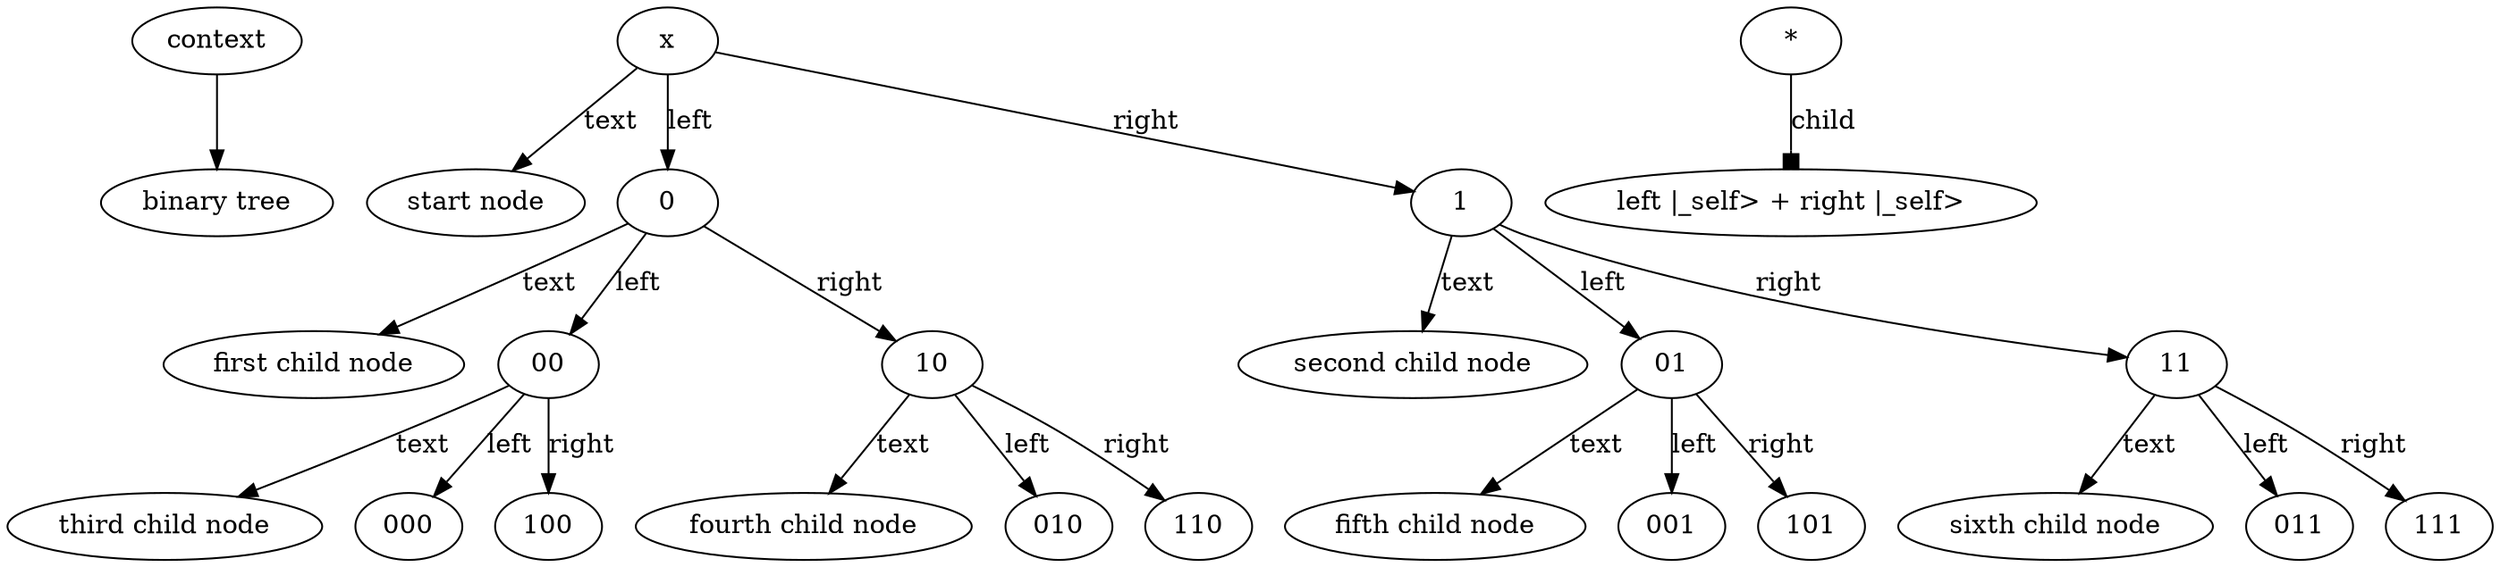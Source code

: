 digraph g {
"context" -> "binary tree"
"x" -> "start node" [label="text",arrowhead=normal]
"x" -> "0" [label="left",arrowhead=normal]
"x" -> "1" [label="right",arrowhead=normal]
"0" -> "first child node" [label="text",arrowhead=normal]
"0" -> "00" [label="left",arrowhead=normal]
"0" -> "10" [label="right",arrowhead=normal]
"1" -> "second child node" [label="text",arrowhead=normal]
"1" -> "01" [label="left",arrowhead=normal]
"1" -> "11" [label="right",arrowhead=normal]
"00" -> "third child node" [label="text",arrowhead=normal]
"00" -> "000" [label="left",arrowhead=normal]
"00" -> "100" [label="right",arrowhead=normal]
"10" -> "fourth child node" [label="text",arrowhead=normal]
"10" -> "010" [label="left",arrowhead=normal]
"10" -> "110" [label="right",arrowhead=normal]
"01" -> "fifth child node" [label="text",arrowhead=normal]
"01" -> "001" [label="left",arrowhead=normal]
"01" -> "101" [label="right",arrowhead=normal]
"11" -> "sixth child node" [label="text",arrowhead=normal]
"11" -> "011" [label="left",arrowhead=normal]
"11" -> "111" [label="right",arrowhead=normal]
"*" -> "left |_self> + right |_self>" [label="child",arrowhead=box]
}
